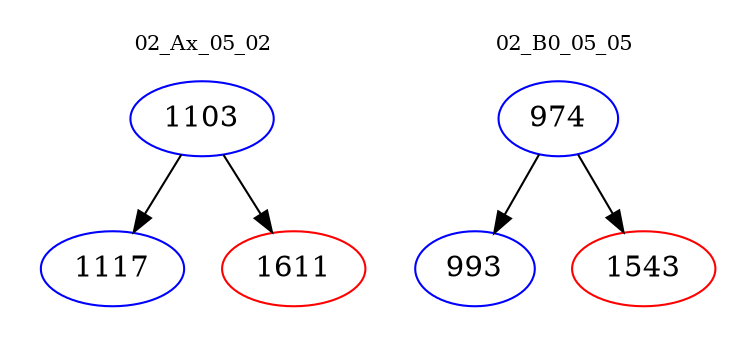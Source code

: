 digraph{
subgraph cluster_0 {
color = white
label = "02_Ax_05_02";
fontsize=10;
T0_1103 [label="1103", color="blue"]
T0_1103 -> T0_1117 [color="black"]
T0_1117 [label="1117", color="blue"]
T0_1103 -> T0_1611 [color="black"]
T0_1611 [label="1611", color="red"]
}
subgraph cluster_1 {
color = white
label = "02_B0_05_05";
fontsize=10;
T1_974 [label="974", color="blue"]
T1_974 -> T1_993 [color="black"]
T1_993 [label="993", color="blue"]
T1_974 -> T1_1543 [color="black"]
T1_1543 [label="1543", color="red"]
}
}
